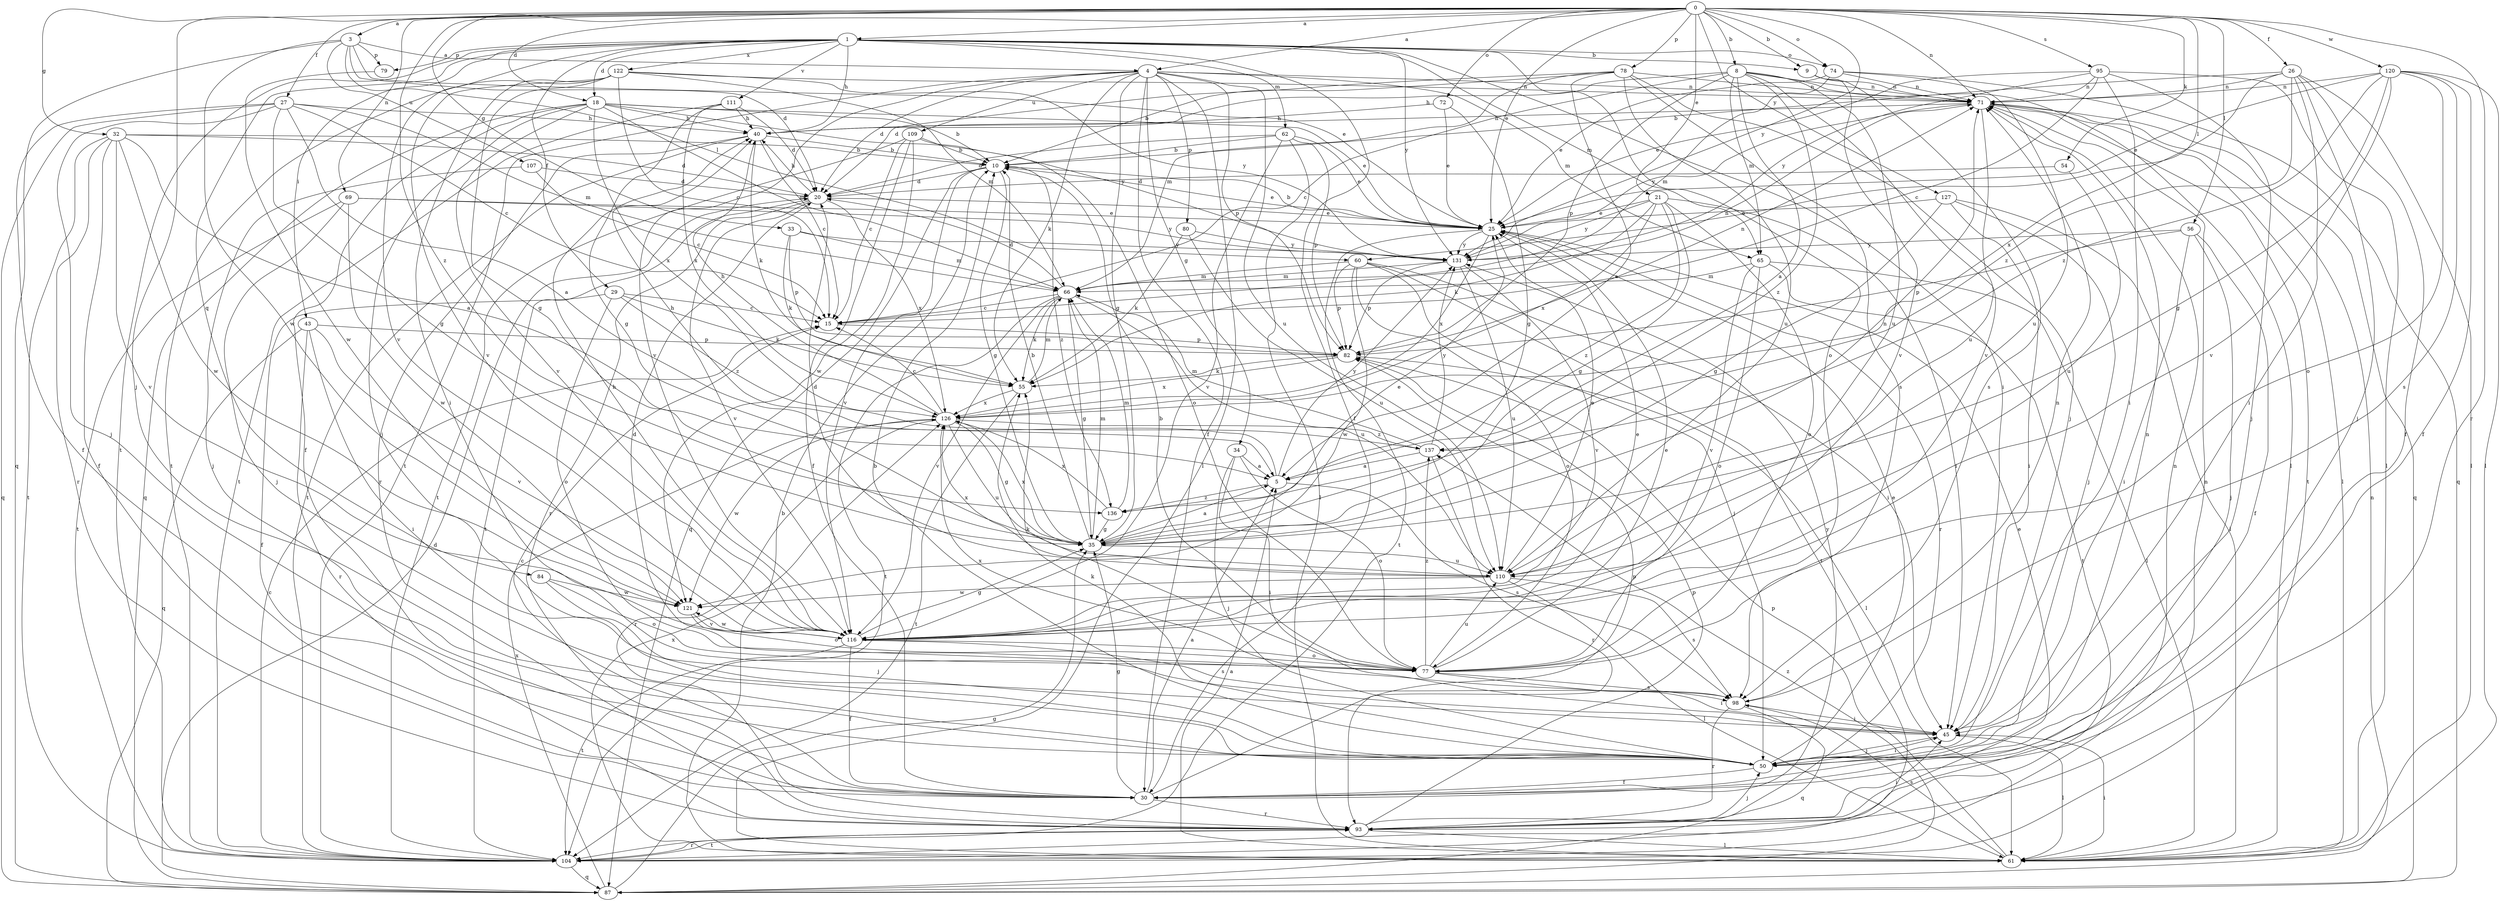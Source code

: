 strict digraph  {
0;
1;
3;
4;
5;
8;
9;
10;
15;
18;
20;
21;
25;
26;
27;
29;
30;
32;
33;
34;
35;
40;
43;
45;
50;
54;
55;
56;
60;
61;
62;
65;
66;
69;
71;
72;
74;
77;
78;
79;
80;
82;
84;
87;
93;
95;
98;
104;
107;
109;
110;
111;
116;
120;
121;
122;
126;
127;
131;
136;
137;
0 -> 1  [label=a];
0 -> 3  [label=a];
0 -> 4  [label=a];
0 -> 8  [label=b];
0 -> 9  [label=b];
0 -> 18  [label=d];
0 -> 21  [label=e];
0 -> 25  [label=e];
0 -> 26  [label=f];
0 -> 27  [label=f];
0 -> 32  [label=g];
0 -> 33  [label=g];
0 -> 50  [label=j];
0 -> 54  [label=k];
0 -> 56  [label=l];
0 -> 60  [label=l];
0 -> 69  [label=n];
0 -> 71  [label=n];
0 -> 72  [label=o];
0 -> 74  [label=o];
0 -> 78  [label=p];
0 -> 93  [label=r];
0 -> 95  [label=s];
0 -> 120  [label=w];
0 -> 127  [label=y];
0 -> 131  [label=y];
0 -> 136  [label=z];
1 -> 9  [label=b];
1 -> 18  [label=d];
1 -> 29  [label=f];
1 -> 30  [label=f];
1 -> 40  [label=h];
1 -> 43  [label=i];
1 -> 45  [label=i];
1 -> 62  [label=m];
1 -> 65  [label=m];
1 -> 74  [label=o];
1 -> 77  [label=o];
1 -> 79  [label=p];
1 -> 84  [label=q];
1 -> 104  [label=t];
1 -> 111  [label=v];
1 -> 116  [label=v];
1 -> 122  [label=x];
1 -> 131  [label=y];
3 -> 4  [label=a];
3 -> 20  [label=d];
3 -> 25  [label=e];
3 -> 60  [label=l];
3 -> 79  [label=p];
3 -> 87  [label=q];
3 -> 107  [label=u];
3 -> 121  [label=w];
4 -> 20  [label=d];
4 -> 30  [label=f];
4 -> 34  [label=g];
4 -> 35  [label=g];
4 -> 55  [label=k];
4 -> 61  [label=l];
4 -> 65  [label=m];
4 -> 71  [label=n];
4 -> 80  [label=p];
4 -> 82  [label=p];
4 -> 104  [label=t];
4 -> 109  [label=u];
4 -> 110  [label=u];
4 -> 116  [label=v];
5 -> 40  [label=h];
5 -> 98  [label=s];
5 -> 131  [label=y];
5 -> 136  [label=z];
8 -> 5  [label=a];
8 -> 15  [label=c];
8 -> 40  [label=h];
8 -> 61  [label=l];
8 -> 65  [label=m];
8 -> 71  [label=n];
8 -> 82  [label=p];
8 -> 110  [label=u];
8 -> 116  [label=v];
8 -> 136  [label=z];
9 -> 71  [label=n];
9 -> 98  [label=s];
9 -> 116  [label=v];
10 -> 20  [label=d];
10 -> 25  [label=e];
10 -> 35  [label=g];
10 -> 87  [label=q];
10 -> 116  [label=v];
10 -> 136  [label=z];
15 -> 71  [label=n];
15 -> 82  [label=p];
18 -> 10  [label=b];
18 -> 25  [label=e];
18 -> 30  [label=f];
18 -> 40  [label=h];
18 -> 50  [label=j];
18 -> 66  [label=m];
18 -> 87  [label=q];
18 -> 116  [label=v];
18 -> 126  [label=x];
18 -> 131  [label=y];
20 -> 25  [label=e];
20 -> 40  [label=h];
20 -> 93  [label=r];
20 -> 104  [label=t];
20 -> 116  [label=v];
20 -> 126  [label=x];
21 -> 25  [label=e];
21 -> 35  [label=g];
21 -> 45  [label=i];
21 -> 55  [label=k];
21 -> 77  [label=o];
21 -> 126  [label=x];
21 -> 131  [label=y];
21 -> 136  [label=z];
25 -> 10  [label=b];
25 -> 93  [label=r];
25 -> 104  [label=t];
25 -> 126  [label=x];
25 -> 131  [label=y];
26 -> 10  [label=b];
26 -> 30  [label=f];
26 -> 45  [label=i];
26 -> 50  [label=j];
26 -> 61  [label=l];
26 -> 71  [label=n];
26 -> 126  [label=x];
26 -> 137  [label=z];
27 -> 5  [label=a];
27 -> 15  [label=c];
27 -> 30  [label=f];
27 -> 35  [label=g];
27 -> 40  [label=h];
27 -> 50  [label=j];
27 -> 66  [label=m];
27 -> 87  [label=q];
29 -> 15  [label=c];
29 -> 30  [label=f];
29 -> 55  [label=k];
29 -> 77  [label=o];
29 -> 137  [label=z];
30 -> 5  [label=a];
30 -> 15  [label=c];
30 -> 35  [label=g];
30 -> 82  [label=p];
30 -> 93  [label=r];
30 -> 131  [label=y];
32 -> 5  [label=a];
32 -> 10  [label=b];
32 -> 20  [label=d];
32 -> 30  [label=f];
32 -> 93  [label=r];
32 -> 104  [label=t];
32 -> 116  [label=v];
32 -> 121  [label=w];
33 -> 55  [label=k];
33 -> 66  [label=m];
33 -> 82  [label=p];
33 -> 131  [label=y];
34 -> 5  [label=a];
34 -> 45  [label=i];
34 -> 50  [label=j];
34 -> 77  [label=o];
35 -> 5  [label=a];
35 -> 10  [label=b];
35 -> 25  [label=e];
35 -> 66  [label=m];
35 -> 71  [label=n];
35 -> 110  [label=u];
35 -> 126  [label=x];
40 -> 10  [label=b];
40 -> 15  [label=c];
40 -> 55  [label=k];
40 -> 93  [label=r];
40 -> 104  [label=t];
43 -> 45  [label=i];
43 -> 82  [label=p];
43 -> 87  [label=q];
43 -> 93  [label=r];
43 -> 116  [label=v];
45 -> 50  [label=j];
45 -> 61  [label=l];
50 -> 10  [label=b];
50 -> 25  [label=e];
50 -> 30  [label=f];
50 -> 45  [label=i];
50 -> 55  [label=k];
50 -> 71  [label=n];
54 -> 20  [label=d];
54 -> 110  [label=u];
55 -> 66  [label=m];
55 -> 104  [label=t];
55 -> 126  [label=x];
56 -> 30  [label=f];
56 -> 45  [label=i];
56 -> 50  [label=j];
56 -> 82  [label=p];
56 -> 131  [label=y];
60 -> 45  [label=i];
60 -> 50  [label=j];
60 -> 66  [label=m];
60 -> 77  [label=o];
60 -> 82  [label=p];
60 -> 104  [label=t];
60 -> 121  [label=w];
61 -> 5  [label=a];
61 -> 10  [label=b];
61 -> 45  [label=i];
61 -> 82  [label=p];
61 -> 98  [label=s];
61 -> 126  [label=x];
62 -> 10  [label=b];
62 -> 20  [label=d];
62 -> 25  [label=e];
62 -> 61  [label=l];
62 -> 82  [label=p];
62 -> 116  [label=v];
65 -> 61  [label=l];
65 -> 66  [label=m];
65 -> 77  [label=o];
65 -> 104  [label=t];
65 -> 116  [label=v];
66 -> 15  [label=c];
66 -> 20  [label=d];
66 -> 35  [label=g];
66 -> 55  [label=k];
66 -> 104  [label=t];
66 -> 110  [label=u];
66 -> 116  [label=v];
69 -> 25  [label=e];
69 -> 50  [label=j];
69 -> 104  [label=t];
69 -> 121  [label=w];
69 -> 131  [label=y];
71 -> 40  [label=h];
71 -> 61  [label=l];
71 -> 87  [label=q];
71 -> 104  [label=t];
71 -> 110  [label=u];
71 -> 131  [label=y];
72 -> 25  [label=e];
72 -> 35  [label=g];
72 -> 40  [label=h];
74 -> 25  [label=e];
74 -> 66  [label=m];
74 -> 71  [label=n];
74 -> 87  [label=q];
74 -> 110  [label=u];
77 -> 10  [label=b];
77 -> 20  [label=d];
77 -> 25  [label=e];
77 -> 45  [label=i];
77 -> 55  [label=k];
77 -> 98  [label=s];
77 -> 110  [label=u];
77 -> 137  [label=z];
78 -> 5  [label=a];
78 -> 10  [label=b];
78 -> 20  [label=d];
78 -> 50  [label=j];
78 -> 66  [label=m];
78 -> 71  [label=n];
78 -> 98  [label=s];
78 -> 110  [label=u];
79 -> 121  [label=w];
80 -> 55  [label=k];
80 -> 110  [label=u];
80 -> 131  [label=y];
82 -> 55  [label=k];
82 -> 61  [label=l];
82 -> 71  [label=n];
82 -> 126  [label=x];
84 -> 50  [label=j];
84 -> 77  [label=o];
84 -> 121  [label=w];
87 -> 20  [label=d];
87 -> 35  [label=g];
87 -> 71  [label=n];
87 -> 126  [label=x];
87 -> 137  [label=z];
93 -> 25  [label=e];
93 -> 45  [label=i];
93 -> 50  [label=j];
93 -> 61  [label=l];
93 -> 71  [label=n];
93 -> 82  [label=p];
93 -> 104  [label=t];
95 -> 15  [label=c];
95 -> 25  [label=e];
95 -> 45  [label=i];
95 -> 50  [label=j];
95 -> 61  [label=l];
95 -> 71  [label=n];
95 -> 131  [label=y];
98 -> 45  [label=i];
98 -> 71  [label=n];
98 -> 87  [label=q];
98 -> 93  [label=r];
98 -> 126  [label=x];
104 -> 15  [label=c];
104 -> 71  [label=n];
104 -> 87  [label=q];
104 -> 93  [label=r];
107 -> 15  [label=c];
107 -> 20  [label=d];
107 -> 50  [label=j];
109 -> 10  [label=b];
109 -> 15  [label=c];
109 -> 30  [label=f];
109 -> 77  [label=o];
109 -> 104  [label=t];
109 -> 121  [label=w];
110 -> 20  [label=d];
110 -> 25  [label=e];
110 -> 61  [label=l];
110 -> 98  [label=s];
110 -> 121  [label=w];
110 -> 126  [label=x];
111 -> 20  [label=d];
111 -> 35  [label=g];
111 -> 40  [label=h];
111 -> 104  [label=t];
111 -> 126  [label=x];
116 -> 25  [label=e];
116 -> 30  [label=f];
116 -> 35  [label=g];
116 -> 40  [label=h];
116 -> 77  [label=o];
116 -> 98  [label=s];
116 -> 104  [label=t];
116 -> 121  [label=w];
120 -> 25  [label=e];
120 -> 30  [label=f];
120 -> 35  [label=g];
120 -> 61  [label=l];
120 -> 71  [label=n];
120 -> 77  [label=o];
120 -> 98  [label=s];
120 -> 116  [label=v];
120 -> 137  [label=z];
121 -> 77  [label=o];
121 -> 116  [label=v];
122 -> 15  [label=c];
122 -> 35  [label=g];
122 -> 45  [label=i];
122 -> 66  [label=m];
122 -> 71  [label=n];
122 -> 104  [label=t];
122 -> 116  [label=v];
122 -> 131  [label=y];
126 -> 15  [label=c];
126 -> 35  [label=g];
126 -> 40  [label=h];
126 -> 93  [label=r];
126 -> 110  [label=u];
126 -> 121  [label=w];
126 -> 137  [label=z];
127 -> 25  [label=e];
127 -> 35  [label=g];
127 -> 45  [label=i];
127 -> 50  [label=j];
127 -> 61  [label=l];
131 -> 66  [label=m];
131 -> 82  [label=p];
131 -> 110  [label=u];
131 -> 116  [label=v];
136 -> 35  [label=g];
136 -> 66  [label=m];
136 -> 126  [label=x];
137 -> 5  [label=a];
137 -> 66  [label=m];
137 -> 93  [label=r];
137 -> 131  [label=y];
}
